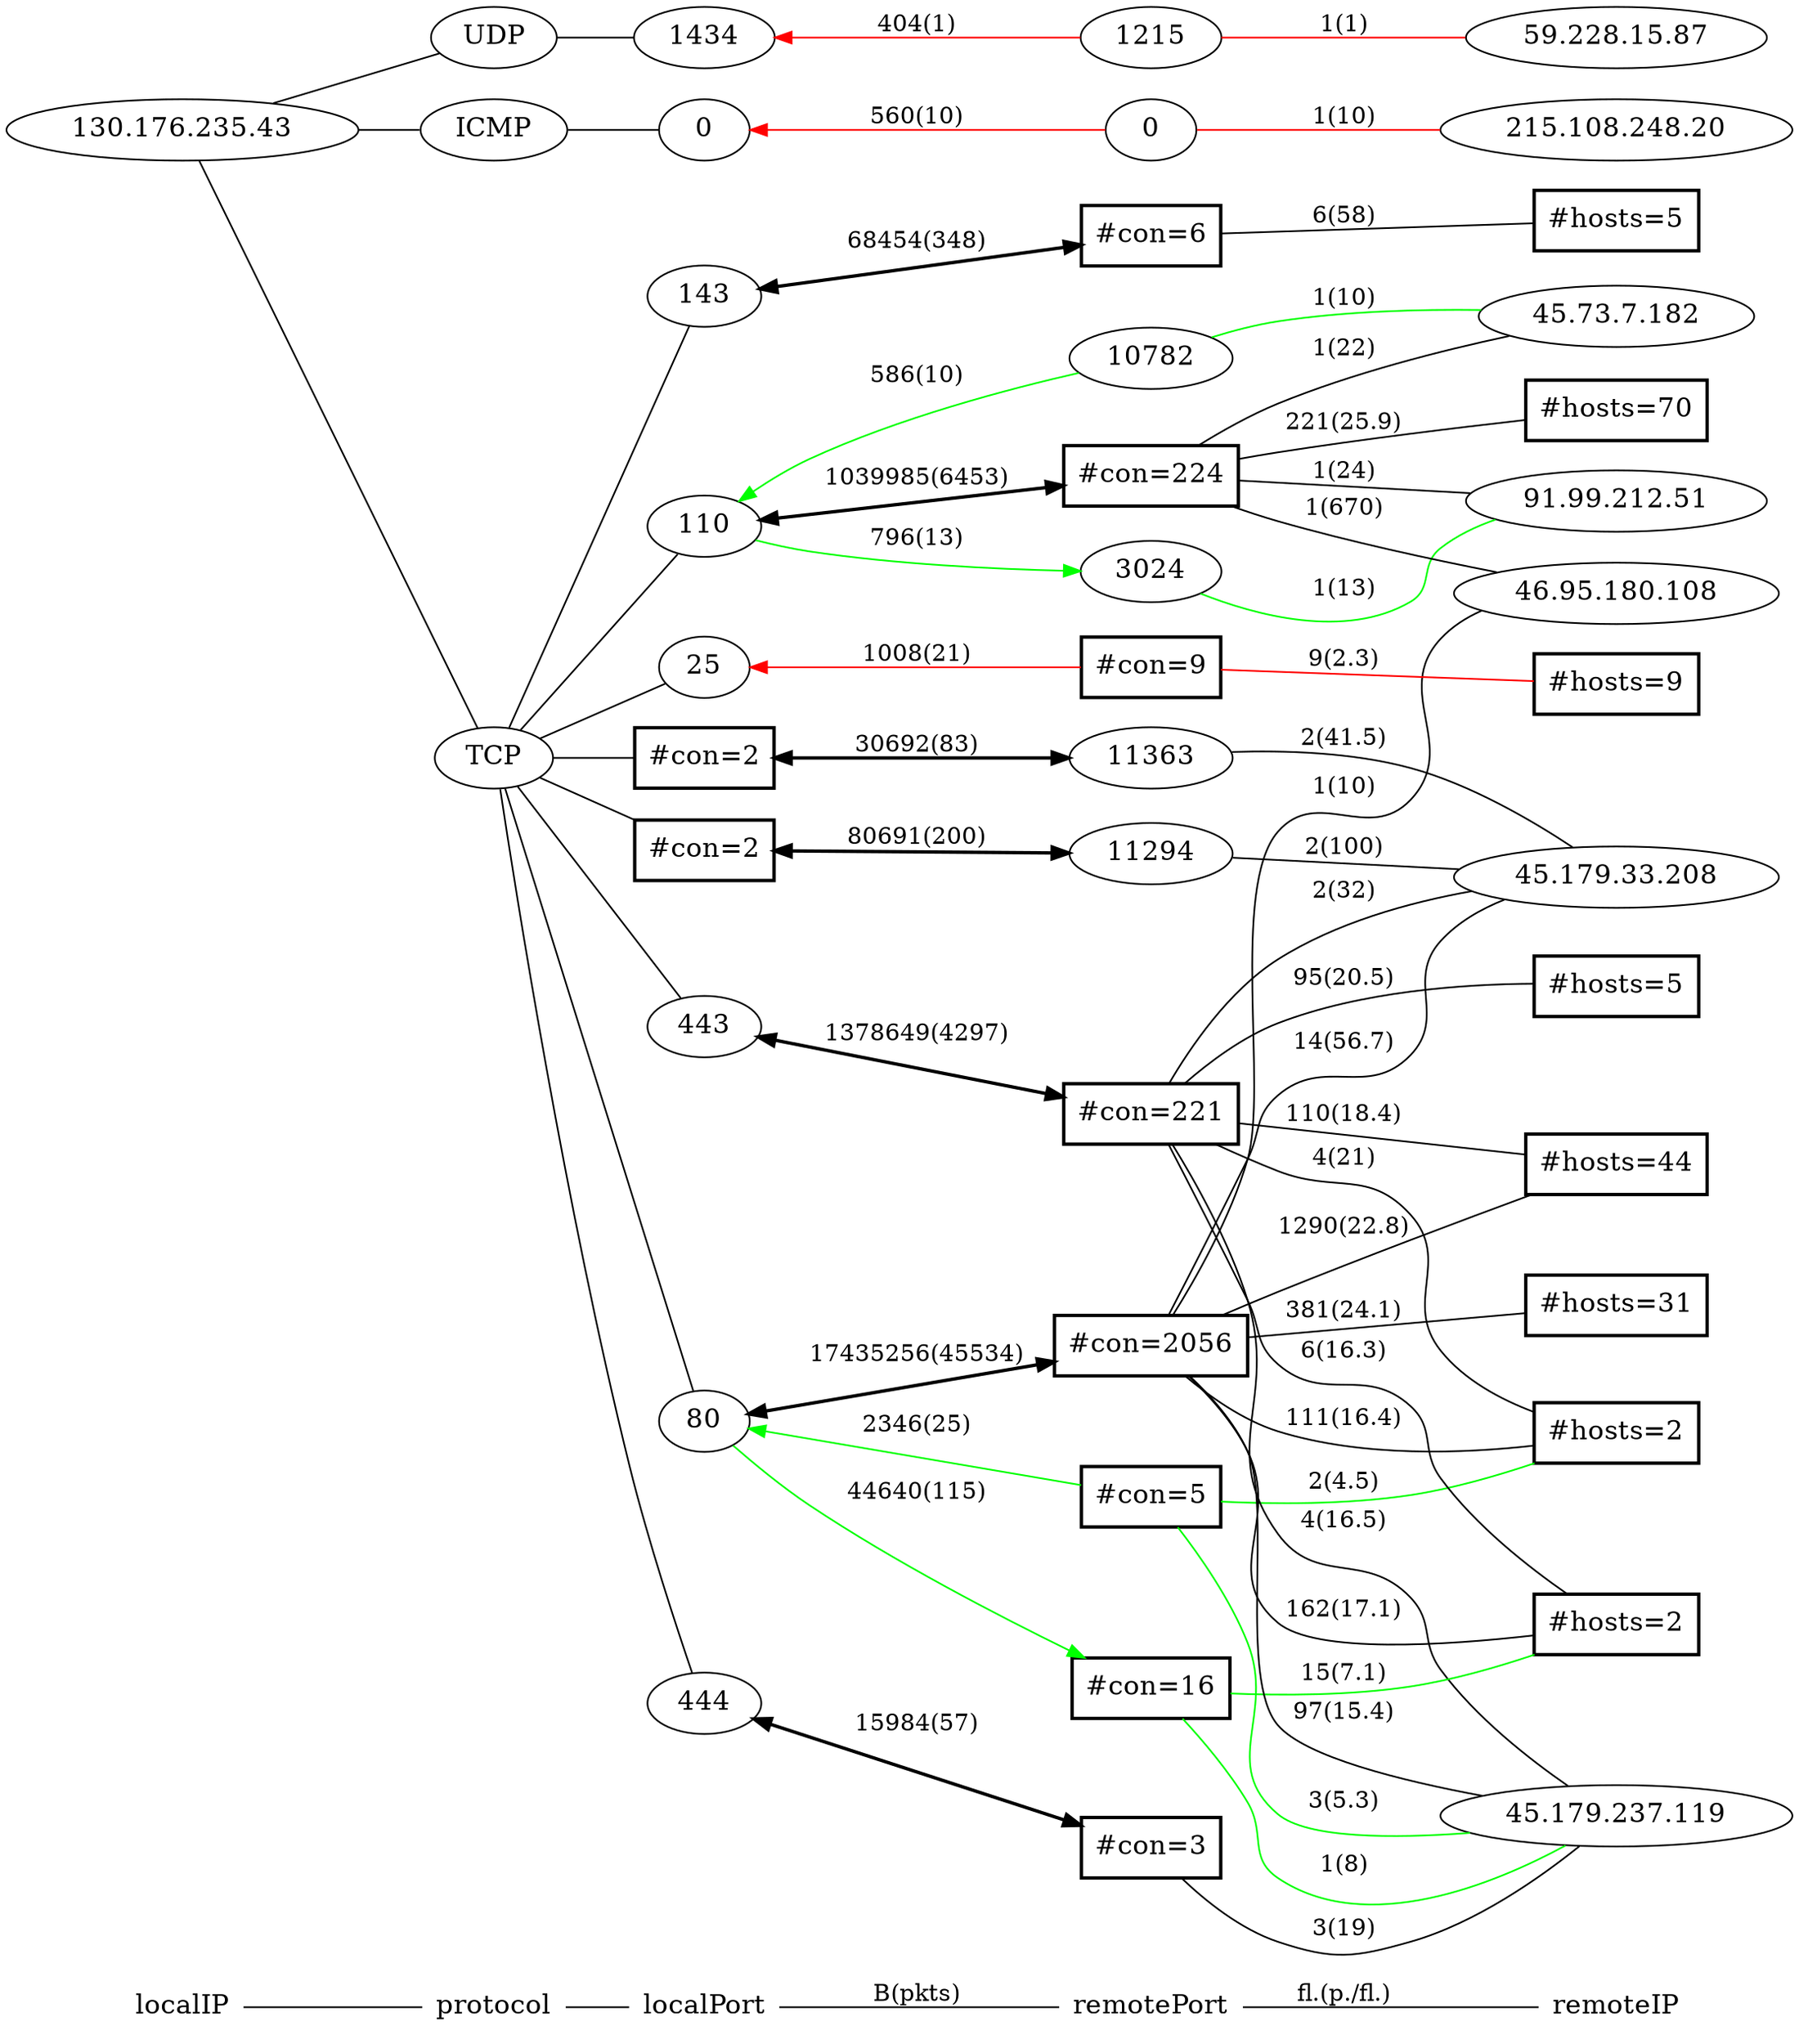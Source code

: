 graph G { /* Created by hpg2dot3() */
rankdir=LR;
node[shape=plaintext,fontsize=16];
"localIP"--"protocol"--"localPort""localPort"--"remotePort"[label="B(pkts)"]"remotePort"--"remoteIP"[label="fl.(p./fl.)"]
node[shape=ellipse];
subgraph 0{rank=same;"localIP";k1_2192632619;}
k1_2192632619[label="130.176.235.43"];
k1_2192632619--k2_17;
k1_2192632619--k2_1;
k1_2192632619--k2_6;
subgraph 1 {rank=same;"protocol";k2_6;k2_1;k2_17;}
k2_6[label="TCP"];
k2_1[label="ICMP"];
k2_17[label="UDP"];
k2_6--k3_268435536;
k2_6--k3_268435900;
k2_6--k3_268435899;
k2_1--k3_536870912;
k2_6--k3_268435599;
k2_17--k3_1434;
k2_6--k3_268435566;
k2_6--k3_268435481;
k2_6--k3_269090818;
k2_6--k3_269156354;
subgraph 2 {rank=same;"localPort";k3_269090818;k3_268435599;k3_268435481;k3_268435566;k3_268435900;k3_1434;k3_536870912;k3_269156354;k3_268435536;k3_268435899;}
k3_269090818[label="#con=2", shape=box, style=bold];
k3_268435599[label="143"];
k3_268435481[label="25"];
k3_268435566[label="110"];
k3_268435900[label="444"];
k3_1434[label="1434"];
k3_536870912[label="0"];
k3_269156354[label="#con=2", shape=box, style=bold];
k3_268435536[label="80"];
k3_268435899[label="443"];
k3_1434--k4_1073808575[dir=back, color=red][label="404(1)"];
k3_268435566--k4_2415922128[dir=forward, color=green][label="796(13)"];
k3_536870912--k4_1610809344[dir=back, color=red][label="560(10)"];
k3_268435566--k4_2416060958[dir=back, color=green][label="586(10)"];
k3_269090818--k4_268708963[style=bold,dir=both][label="30692(83)"];
k3_269156354--k4_268708894[style=bold,dir=both][label="80691(200)"];
k3_268435536--k4_2321940485[dir=back, color=green][label="2346(25)"];
k3_268435900--k4_77201411[style=bold,dir=both][label="15984(57)"];
k3_268435899--k4_67567837[style=bold,dir=both][label="1378649(4297)"];
k3_268435566--k4_80806112[style=bold,dir=both][label="1039985(6453)"];
k3_268435599--k4_81395718[style=bold,dir=both][label="68454(348)"];
k3_268435536--k4_2309423120[dir=forward, color=green][label="44640(115)"];
k3_268435536--k4_67438600[style=bold,dir=both][label="17435256(45534)"];
k3_268435481--k4_1107492873[dir=back, color=red][label="1008(21)"];
subgraph 3 {rank=same;"remotePort";k4_1073808575;k4_2415922128;k4_67567837;k4_268708963;k4_268708894;k4_67438600;k4_2416060958;k4_1107492873;k4_80806112;k4_2309423120;k4_2321940485;k4_77201411;k4_1610809344;k4_81395718;}
k4_1073808575[label="1215"];
k4_2415922128[label="3024"];
k4_67567837[label="#con=221", shape=box, style=bold];
k4_268708963[label="11363"];
k4_268708894[label="11294"];
k4_67438600[label="#con=2056", shape=box, style=bold];
k4_2416060958[label="10782"];
k4_1107492873[label="#con=9", shape=box, style=bold];
k4_80806112[label="#con=224", shape=box, style=bold];
k4_2309423120[label="#con=16", shape=box, style=bold];
k4_2321940485[label="#con=5", shape=box, style=bold];
k4_77201411[label="#con=3", shape=box, style=bold];
k4_1610809344[label="0"];
k4_81395718[label="#con=6", shape=box, style=bold];
k4_268708963--k5_766714320[label="2(41.5)"];
k4_268708894--k5_766714320[label="2(100)"];
k4_1073808575--k5_1004801879[color=red][label="1(1)"];
k4_2416060958--k5_759760822[color=green][label="1(10)"];
k4_1610809344--k5_3614242836[color=red][label="1(10)"];
k4_2415922128--k5_1533269043[color=green][label="1(13)"];
k4_80806112--k5_778024044[label="1(670)"];
k4_67438600--k5_766766455[label="97(15.4)"];
k4_67438600--k5_778024044[label="1(10)"];
k4_67438600--k5_766714320[label="14(56.7)"];
k4_67567837--k5_766714320[label="2(32)"];
k4_80806112--k5_1533269043[label="1(24)"];
k4_80806112--k5_759760822[label="1(22)"];
k4_2309423120--k5_766766455[color=green][label="1(8)"];
k4_2321940485--k5_766766455[color=green][label="3(5.3)"];
k4_77201411--k5_766766455[label="3(19)"];
k4_67567837--k5_766766455[label="4(16.5)"];
k4_81395718--k5_14286853[label="6(58)"];
k4_67438600--k5_327711[label="381(24.1)"];
k4_2321940485--k5_4294836226[color=green][label="2(4.5)"];
k4_80806112--k5_13697094[label="221(25.9)"];
k4_67567837--k5_458757[label="95(20.5)"];
k4_67567837--k5_4294836226[label="4(21)"];
k4_1107492873--k5_196617[color=red][label="9(2.3)"];
k4_67567837--k5_4294639618[label="6(16.3)"];
k4_67438600--k5_4294901804[label="1290(22.8)"];
k4_67567837--k5_4294901804[label="110(18.4)"];
k4_67438600--k5_4294639618[label="162(17.1)"];
k4_67438600--k5_4294836226[label="111(16.4)"];
k4_2309423120--k5_4294639618[color=green][label="15(7.1)"];
subgraph 4 {rank=same;"remoteIP";k5_14286853;k5_327711;k5_759760822;k5_3614242836;k5_766766455;k5_766714320;k5_4294901804;k5_1004801879;k5_196617;k5_759760822;k5_766714320;k5_4294836226;k5_1533269043;k5_4294639618;k5_13697094;k5_458757;k5_778024044;k5_1533269043;}
k5_14286853[label="#hosts=5", shape=box, style=bold];
k5_327711[label="#hosts=31", shape=box, style=bold];
k5_759760822[label="45.73.7.182"];
k5_3614242836[label="215.108.248.20"];
k5_766766455[label="45.179.237.119"];
k5_766714320[label="45.179.33.208"];
k5_4294901804[label="#hosts=44", shape=box, style=bold];
k5_1004801879[label="59.228.15.87"];
k5_196617[label="#hosts=9", shape=box, style=bold];
k5_759760822[label="45.73.7.182"];
k5_766714320[label="45.179.33.208"];
k5_4294836226[label="#hosts=2", shape=box, style=bold];
k5_1533269043[label="91.99.212.51"];
k5_4294639618[label="#hosts=2", shape=box, style=bold];
k5_13697094[label="#hosts=70", shape=box, style=bold];
k5_458757[label="#hosts=5", shape=box, style=bold];
k5_778024044[label="46.95.180.108"];
k5_1533269043[label="91.99.212.51"];
}
